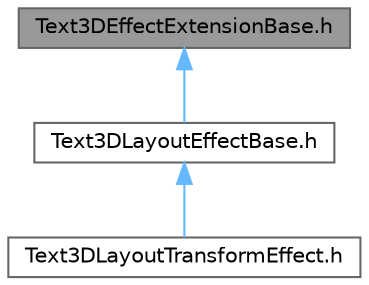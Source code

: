 digraph "Text3DEffectExtensionBase.h"
{
 // INTERACTIVE_SVG=YES
 // LATEX_PDF_SIZE
  bgcolor="transparent";
  edge [fontname=Helvetica,fontsize=10,labelfontname=Helvetica,labelfontsize=10];
  node [fontname=Helvetica,fontsize=10,shape=box,height=0.2,width=0.4];
  Node1 [id="Node000001",label="Text3DEffectExtensionBase.h",height=0.2,width=0.4,color="gray40", fillcolor="grey60", style="filled", fontcolor="black",tooltip=" "];
  Node1 -> Node2 [id="edge1_Node000001_Node000002",dir="back",color="steelblue1",style="solid",tooltip=" "];
  Node2 [id="Node000002",label="Text3DLayoutEffectBase.h",height=0.2,width=0.4,color="grey40", fillcolor="white", style="filled",URL="$d7/da5/Text3DLayoutEffectBase_8h.html",tooltip=" "];
  Node2 -> Node3 [id="edge2_Node000002_Node000003",dir="back",color="steelblue1",style="solid",tooltip=" "];
  Node3 [id="Node000003",label="Text3DLayoutTransformEffect.h",height=0.2,width=0.4,color="grey40", fillcolor="white", style="filled",URL="$dc/ddb/Text3DLayoutTransformEffect_8h.html",tooltip=" "];
}
